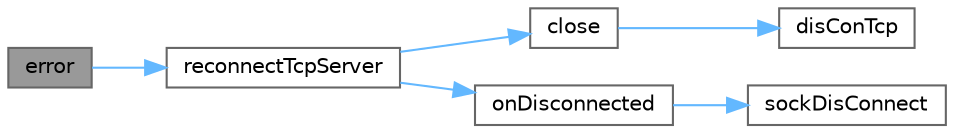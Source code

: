 digraph "error"
{
 // LATEX_PDF_SIZE
  bgcolor="transparent";
  edge [fontname=Helvetica,fontsize=10,labelfontname=Helvetica,labelfontsize=10];
  node [fontname=Helvetica,fontsize=10,shape=box,height=0.2,width=0.4];
  rankdir="LR";
  Node1 [id="Node000001",label="error",height=0.2,width=0.4,color="gray40", fillcolor="grey60", style="filled", fontcolor="black",tooltip="错误处理"];
  Node1 -> Node2 [id="edge1_Node000001_Node000002",color="steelblue1",style="solid",tooltip=" "];
  Node2 [id="Node000002",label="reconnectTcpServer",height=0.2,width=0.4,color="grey40", fillcolor="white", style="filled",URL="$class_c_tcp_socket.html#a9054b4ea7262131f3de25a6cb165ffd5",tooltip="重新连接服务器"];
  Node2 -> Node3 [id="edge2_Node000002_Node000003",color="steelblue1",style="solid",tooltip=" "];
  Node3 [id="Node000003",label="close",height=0.2,width=0.4,color="grey40", fillcolor="white", style="filled",URL="$class_c_tcp_socket.html#a7008bca493d69ea65f12e0940f3a6886",tooltip="关闭与tcp服务器的连接"];
  Node3 -> Node4 [id="edge3_Node000003_Node000004",color="steelblue1",style="solid",tooltip=" "];
  Node4 [id="Node000004",label="disConTcp",height=0.2,width=0.4,color="grey40", fillcolor="white", style="filled",URL="$class_c_tcp_socket.html#a5a0f4b8698ff513f6f2a36f8fe2367b6",tooltip="断开socket的连接"];
  Node2 -> Node5 [id="edge4_Node000002_Node000005",color="steelblue1",style="solid",tooltip=" "];
  Node5 [id="Node000005",label="onDisconnected",height=0.2,width=0.4,color="grey40", fillcolor="white", style="filled",URL="$class_c_tcp_socket.html#a29aeafb7a1d3ec392788d1ccf4c12794",tooltip="处理连接关闭"];
  Node5 -> Node6 [id="edge5_Node000005_Node000006",color="steelblue1",style="solid",tooltip=" "];
  Node6 [id="Node000006",label="sockDisConnect",height=0.2,width=0.4,color="grey40", fillcolor="white", style="filled",URL="$class_c_tcp_socket.html#a1ed5a5dccfa6f662ce0edb5aa4961d67",tooltip=" "];
}
